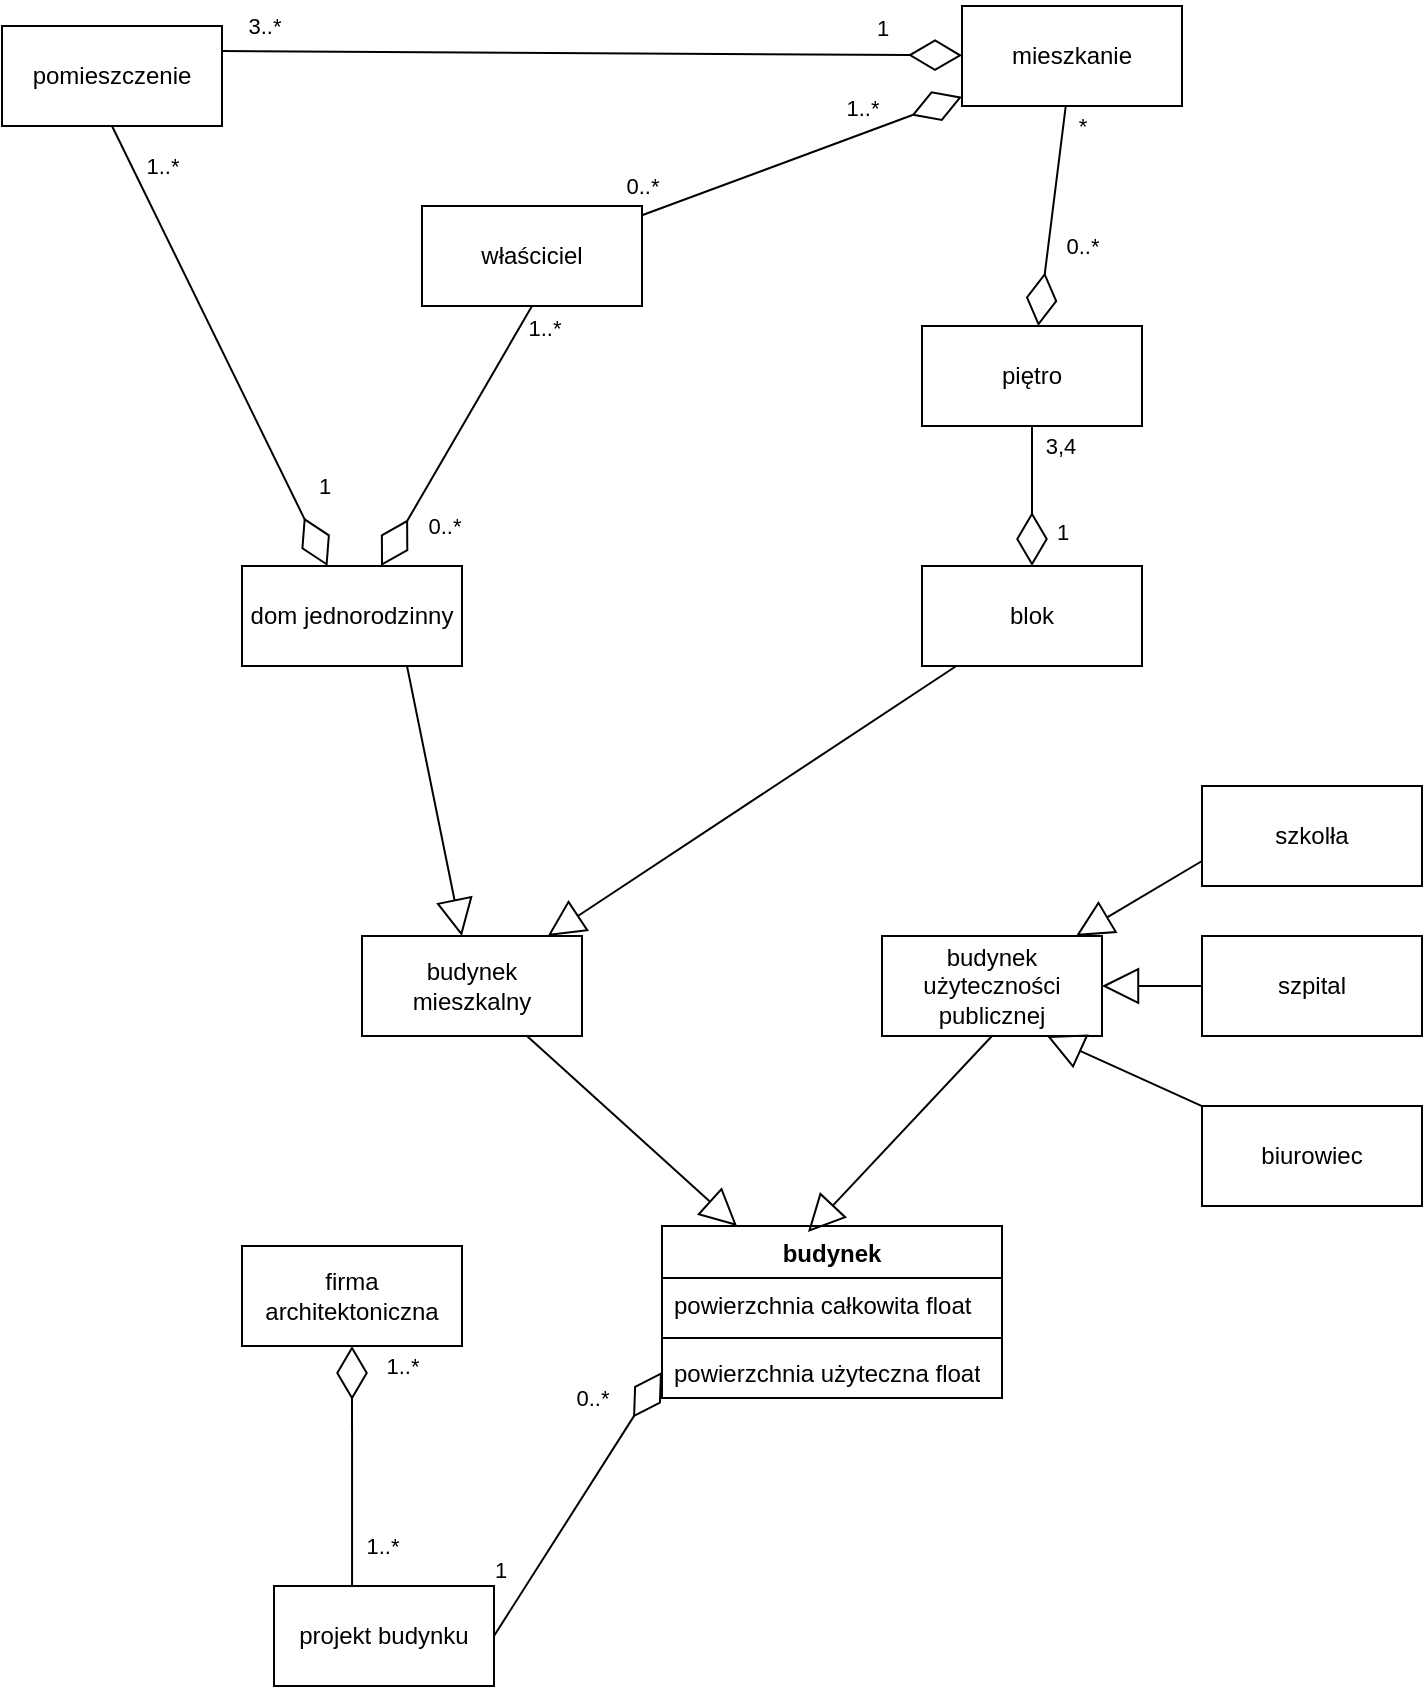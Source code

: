 <mxfile version="23.1.8" type="github">
  <diagram name="Strona-1" id="QIbbQpI58X_ao7mA8_fT">
    <mxGraphModel dx="1674" dy="746" grid="1" gridSize="10" guides="1" tooltips="1" connect="1" arrows="1" fold="1" page="1" pageScale="1" pageWidth="827" pageHeight="1169" math="0" shadow="0">
      <root>
        <mxCell id="0" />
        <mxCell id="1" parent="0" />
        <mxCell id="IEeKPbS0hIjLqu2hxHcN-1" value="firma architektoniczna" style="html=1;whiteSpace=wrap;" vertex="1" parent="1">
          <mxGeometry x="210" y="740" width="110" height="50" as="geometry" />
        </mxCell>
        <mxCell id="IEeKPbS0hIjLqu2hxHcN-2" value="projekt budynku" style="html=1;whiteSpace=wrap;" vertex="1" parent="1">
          <mxGeometry x="226" y="910" width="110" height="50" as="geometry" />
        </mxCell>
        <mxCell id="IEeKPbS0hIjLqu2hxHcN-3" value="" style="endArrow=diamondThin;endFill=0;endSize=24;html=1;rounded=0;entryX=0.5;entryY=1;entryDx=0;entryDy=0;exitX=0.355;exitY=0;exitDx=0;exitDy=0;exitPerimeter=0;" edge="1" parent="1" source="IEeKPbS0hIjLqu2hxHcN-2" target="IEeKPbS0hIjLqu2hxHcN-1">
          <mxGeometry width="160" relative="1" as="geometry">
            <mxPoint x="211" y="1070" as="sourcePoint" />
            <mxPoint x="371" y="1070" as="targetPoint" />
          </mxGeometry>
        </mxCell>
        <mxCell id="IEeKPbS0hIjLqu2hxHcN-44" value="1..*" style="edgeLabel;html=1;align=center;verticalAlign=middle;resizable=0;points=[];" vertex="1" connectable="0" parent="IEeKPbS0hIjLqu2hxHcN-3">
          <mxGeometry x="0.75" y="4" relative="1" as="geometry">
            <mxPoint x="29" y="-5" as="offset" />
          </mxGeometry>
        </mxCell>
        <mxCell id="IEeKPbS0hIjLqu2hxHcN-45" value="1..*" style="edgeLabel;html=1;align=center;verticalAlign=middle;resizable=0;points=[];" vertex="1" connectable="0" parent="IEeKPbS0hIjLqu2hxHcN-3">
          <mxGeometry x="-0.4" y="2" relative="1" as="geometry">
            <mxPoint x="17" y="16" as="offset" />
          </mxGeometry>
        </mxCell>
        <mxCell id="IEeKPbS0hIjLqu2hxHcN-5" value="" style="endArrow=diamondThin;endFill=0;endSize=24;html=1;rounded=0;exitX=1;exitY=0.5;exitDx=0;exitDy=0;entryX=0;entryY=0.5;entryDx=0;entryDy=0;" edge="1" parent="1" source="IEeKPbS0hIjLqu2hxHcN-2" target="IEeKPbS0hIjLqu2hxHcN-51">
          <mxGeometry width="160" relative="1" as="geometry">
            <mxPoint x="426" y="970" as="sourcePoint" />
            <mxPoint x="436" y="900" as="targetPoint" />
          </mxGeometry>
        </mxCell>
        <mxCell id="IEeKPbS0hIjLqu2hxHcN-46" value="1" style="edgeLabel;html=1;align=center;verticalAlign=middle;resizable=0;points=[];" vertex="1" connectable="0" parent="IEeKPbS0hIjLqu2hxHcN-5">
          <mxGeometry x="-0.626" relative="1" as="geometry">
            <mxPoint x="-13" y="-8" as="offset" />
          </mxGeometry>
        </mxCell>
        <mxCell id="IEeKPbS0hIjLqu2hxHcN-47" value="0..*" style="edgeLabel;html=1;align=center;verticalAlign=middle;resizable=0;points=[];" vertex="1" connectable="0" parent="IEeKPbS0hIjLqu2hxHcN-5">
          <mxGeometry x="0.814" y="-1" relative="1" as="geometry">
            <mxPoint x="-28" as="offset" />
          </mxGeometry>
        </mxCell>
        <mxCell id="IEeKPbS0hIjLqu2hxHcN-6" value="budynek mieszkalny" style="html=1;whiteSpace=wrap;" vertex="1" parent="1">
          <mxGeometry x="270" y="585" width="110" height="50" as="geometry" />
        </mxCell>
        <mxCell id="IEeKPbS0hIjLqu2hxHcN-11" value="" style="endArrow=block;endSize=16;endFill=0;html=1;rounded=0;exitX=0.75;exitY=1;exitDx=0;exitDy=0;" edge="1" parent="1" source="IEeKPbS0hIjLqu2hxHcN-6" target="IEeKPbS0hIjLqu2hxHcN-48">
          <mxGeometry width="160" relative="1" as="geometry">
            <mxPoint x="487" y="505" as="sourcePoint" />
            <mxPoint x="373" y="605" as="targetPoint" />
          </mxGeometry>
        </mxCell>
        <mxCell id="IEeKPbS0hIjLqu2hxHcN-12" value="dom jednorodzinny" style="html=1;whiteSpace=wrap;" vertex="1" parent="1">
          <mxGeometry x="210" y="400" width="110" height="50" as="geometry" />
        </mxCell>
        <mxCell id="IEeKPbS0hIjLqu2hxHcN-14" value="" style="endArrow=block;endSize=16;endFill=0;html=1;rounded=0;" edge="1" parent="1" source="IEeKPbS0hIjLqu2hxHcN-52" target="IEeKPbS0hIjLqu2hxHcN-6">
          <mxGeometry width="160" relative="1" as="geometry">
            <mxPoint x="700" y="448.663" as="sourcePoint" />
            <mxPoint x="380.5" y="575" as="targetPoint" />
          </mxGeometry>
        </mxCell>
        <mxCell id="IEeKPbS0hIjLqu2hxHcN-15" value="" style="endArrow=block;endSize=16;endFill=0;html=1;rounded=0;exitX=0.75;exitY=1;exitDx=0;exitDy=0;" edge="1" parent="1" source="IEeKPbS0hIjLqu2hxHcN-12" target="IEeKPbS0hIjLqu2hxHcN-6">
          <mxGeometry width="160" relative="1" as="geometry">
            <mxPoint x="605" y="580" as="sourcePoint" />
            <mxPoint x="360" y="510" as="targetPoint" />
          </mxGeometry>
        </mxCell>
        <mxCell id="IEeKPbS0hIjLqu2hxHcN-20" value="mieszkanie" style="html=1;whiteSpace=wrap;" vertex="1" parent="1">
          <mxGeometry x="570" y="120" width="110" height="50" as="geometry" />
        </mxCell>
        <mxCell id="IEeKPbS0hIjLqu2hxHcN-21" value="pomieszczenie" style="html=1;whiteSpace=wrap;" vertex="1" parent="1">
          <mxGeometry x="90" y="130" width="110" height="50" as="geometry" />
        </mxCell>
        <mxCell id="IEeKPbS0hIjLqu2hxHcN-23" value="" style="endArrow=diamondThin;endFill=0;endSize=24;html=1;rounded=0;exitX=0.5;exitY=1;exitDx=0;exitDy=0;" edge="1" parent="1" source="IEeKPbS0hIjLqu2hxHcN-21" target="IEeKPbS0hIjLqu2hxHcN-12">
          <mxGeometry width="160" relative="1" as="geometry">
            <mxPoint x="468" y="400" as="sourcePoint" />
            <mxPoint x="330" y="310" as="targetPoint" />
          </mxGeometry>
        </mxCell>
        <mxCell id="IEeKPbS0hIjLqu2hxHcN-36" value="1" style="edgeLabel;html=1;align=center;verticalAlign=middle;resizable=0;points=[];" vertex="1" connectable="0" parent="IEeKPbS0hIjLqu2hxHcN-23">
          <mxGeometry x="0.289" relative="1" as="geometry">
            <mxPoint x="36" y="38" as="offset" />
          </mxGeometry>
        </mxCell>
        <mxCell id="IEeKPbS0hIjLqu2hxHcN-37" value="1..*" style="edgeLabel;html=1;align=center;verticalAlign=middle;resizable=0;points=[];" vertex="1" connectable="0" parent="IEeKPbS0hIjLqu2hxHcN-23">
          <mxGeometry x="0.238" y="-2" relative="1" as="geometry">
            <mxPoint x="-40" y="-117" as="offset" />
          </mxGeometry>
        </mxCell>
        <mxCell id="IEeKPbS0hIjLqu2hxHcN-25" value="" style="endArrow=diamondThin;endFill=0;endSize=24;html=1;rounded=0;exitX=1;exitY=0.25;exitDx=0;exitDy=0;" edge="1" parent="1" source="IEeKPbS0hIjLqu2hxHcN-21" target="IEeKPbS0hIjLqu2hxHcN-20">
          <mxGeometry width="160" relative="1" as="geometry">
            <mxPoint x="344" y="280" as="sourcePoint" />
            <mxPoint x="386" y="340" as="targetPoint" />
          </mxGeometry>
        </mxCell>
        <mxCell id="IEeKPbS0hIjLqu2hxHcN-26" value="3..*" style="edgeLabel;html=1;align=center;verticalAlign=middle;resizable=0;points=[];" vertex="1" connectable="0" parent="IEeKPbS0hIjLqu2hxHcN-25">
          <mxGeometry x="-0.728" y="1" relative="1" as="geometry">
            <mxPoint x="-30" y="-12" as="offset" />
          </mxGeometry>
        </mxCell>
        <mxCell id="IEeKPbS0hIjLqu2hxHcN-34" value="1" style="edgeLabel;html=1;align=center;verticalAlign=middle;resizable=0;points=[];" vertex="1" connectable="0" parent="IEeKPbS0hIjLqu2hxHcN-25">
          <mxGeometry x="-0.2" y="-2" relative="1" as="geometry">
            <mxPoint x="182" y="-15" as="offset" />
          </mxGeometry>
        </mxCell>
        <mxCell id="IEeKPbS0hIjLqu2hxHcN-27" value="właściciel" style="html=1;whiteSpace=wrap;" vertex="1" parent="1">
          <mxGeometry x="300" y="220" width="110" height="50" as="geometry" />
        </mxCell>
        <mxCell id="IEeKPbS0hIjLqu2hxHcN-28" value="" style="endArrow=diamondThin;endFill=0;endSize=24;html=1;rounded=0;exitX=0.5;exitY=1;exitDx=0;exitDy=0;" edge="1" parent="1" source="IEeKPbS0hIjLqu2hxHcN-27" target="IEeKPbS0hIjLqu2hxHcN-12">
          <mxGeometry width="160" relative="1" as="geometry">
            <mxPoint x="330" y="340" as="sourcePoint" />
            <mxPoint x="386" y="430" as="targetPoint" />
          </mxGeometry>
        </mxCell>
        <mxCell id="IEeKPbS0hIjLqu2hxHcN-38" value="0..*" style="edgeLabel;html=1;align=center;verticalAlign=middle;resizable=0;points=[];" vertex="1" connectable="0" parent="IEeKPbS0hIjLqu2hxHcN-28">
          <mxGeometry x="-0.17" y="-2" relative="1" as="geometry">
            <mxPoint x="-11" y="57" as="offset" />
          </mxGeometry>
        </mxCell>
        <mxCell id="IEeKPbS0hIjLqu2hxHcN-39" value="1..*" style="edgeLabel;html=1;align=center;verticalAlign=middle;resizable=0;points=[];" vertex="1" connectable="0" parent="IEeKPbS0hIjLqu2hxHcN-28">
          <mxGeometry x="-0.589" y="1" relative="1" as="geometry">
            <mxPoint x="20" y="-17" as="offset" />
          </mxGeometry>
        </mxCell>
        <mxCell id="IEeKPbS0hIjLqu2hxHcN-29" value="" style="endArrow=diamondThin;endFill=0;endSize=24;html=1;rounded=0;" edge="1" parent="1" source="IEeKPbS0hIjLqu2hxHcN-27" target="IEeKPbS0hIjLqu2hxHcN-20">
          <mxGeometry width="160" relative="1" as="geometry">
            <mxPoint x="402" y="300" as="sourcePoint" />
            <mxPoint x="480" y="420" as="targetPoint" />
          </mxGeometry>
        </mxCell>
        <mxCell id="IEeKPbS0hIjLqu2hxHcN-40" value="0..*" style="edgeLabel;html=1;align=center;verticalAlign=middle;resizable=0;points=[];" vertex="1" connectable="0" parent="IEeKPbS0hIjLqu2hxHcN-29">
          <mxGeometry x="-0.174" relative="1" as="geometry">
            <mxPoint x="-66" y="10" as="offset" />
          </mxGeometry>
        </mxCell>
        <mxCell id="IEeKPbS0hIjLqu2hxHcN-41" value="1..*" style="edgeLabel;html=1;align=center;verticalAlign=middle;resizable=0;points=[];" vertex="1" connectable="0" parent="IEeKPbS0hIjLqu2hxHcN-29">
          <mxGeometry x="-0.148" relative="1" as="geometry">
            <mxPoint x="42" y="-29" as="offset" />
          </mxGeometry>
        </mxCell>
        <mxCell id="IEeKPbS0hIjLqu2hxHcN-48" value="budynek" style="swimlane;fontStyle=1;align=center;verticalAlign=top;childLayout=stackLayout;horizontal=1;startSize=26;horizontalStack=0;resizeParent=1;resizeParentMax=0;resizeLast=0;collapsible=1;marginBottom=0;whiteSpace=wrap;html=1;" vertex="1" parent="1">
          <mxGeometry x="420" y="730" width="170" height="86" as="geometry" />
        </mxCell>
        <mxCell id="IEeKPbS0hIjLqu2hxHcN-49" value="powierzchnia całkowita float" style="text;strokeColor=none;fillColor=none;align=left;verticalAlign=top;spacingLeft=4;spacingRight=4;overflow=hidden;rotatable=0;points=[[0,0.5],[1,0.5]];portConstraint=eastwest;whiteSpace=wrap;html=1;" vertex="1" parent="IEeKPbS0hIjLqu2hxHcN-48">
          <mxGeometry y="26" width="170" height="26" as="geometry" />
        </mxCell>
        <mxCell id="IEeKPbS0hIjLqu2hxHcN-50" value="" style="line;strokeWidth=1;fillColor=none;align=left;verticalAlign=middle;spacingTop=-1;spacingLeft=3;spacingRight=3;rotatable=0;labelPosition=right;points=[];portConstraint=eastwest;strokeColor=inherit;" vertex="1" parent="IEeKPbS0hIjLqu2hxHcN-48">
          <mxGeometry y="52" width="170" height="8" as="geometry" />
        </mxCell>
        <mxCell id="IEeKPbS0hIjLqu2hxHcN-51" value="powierzchnia użyteczna float" style="text;strokeColor=none;fillColor=none;align=left;verticalAlign=top;spacingLeft=4;spacingRight=4;overflow=hidden;rotatable=0;points=[[0,0.5],[1,0.5]];portConstraint=eastwest;whiteSpace=wrap;html=1;" vertex="1" parent="IEeKPbS0hIjLqu2hxHcN-48">
          <mxGeometry y="60" width="170" height="26" as="geometry" />
        </mxCell>
        <mxCell id="IEeKPbS0hIjLqu2hxHcN-52" value="blok" style="html=1;whiteSpace=wrap;" vertex="1" parent="1">
          <mxGeometry x="550" y="400" width="110" height="50" as="geometry" />
        </mxCell>
        <mxCell id="IEeKPbS0hIjLqu2hxHcN-61" value="" style="endArrow=diamondThin;endFill=0;endSize=24;html=1;rounded=0;" edge="1" parent="1" source="IEeKPbS0hIjLqu2hxHcN-20" target="IEeKPbS0hIjLqu2hxHcN-73">
          <mxGeometry width="160" relative="1" as="geometry">
            <mxPoint x="600" y="330" as="sourcePoint" />
            <mxPoint x="760" y="270" as="targetPoint" />
          </mxGeometry>
        </mxCell>
        <mxCell id="IEeKPbS0hIjLqu2hxHcN-62" value="0..*" style="edgeLabel;html=1;align=center;verticalAlign=middle;resizable=0;points=[];" vertex="1" connectable="0" parent="IEeKPbS0hIjLqu2hxHcN-61">
          <mxGeometry x="-0.174" relative="1" as="geometry">
            <mxPoint x="14" y="24" as="offset" />
          </mxGeometry>
        </mxCell>
        <mxCell id="IEeKPbS0hIjLqu2hxHcN-63" value="*" style="edgeLabel;html=1;align=center;verticalAlign=middle;resizable=0;points=[];" vertex="1" connectable="0" parent="IEeKPbS0hIjLqu2hxHcN-61">
          <mxGeometry x="-0.148" relative="1" as="geometry">
            <mxPoint x="14" y="-37" as="offset" />
          </mxGeometry>
        </mxCell>
        <mxCell id="IEeKPbS0hIjLqu2hxHcN-65" value="budynek użyteczności publicznej" style="html=1;whiteSpace=wrap;" vertex="1" parent="1">
          <mxGeometry x="530" y="585" width="110" height="50" as="geometry" />
        </mxCell>
        <mxCell id="IEeKPbS0hIjLqu2hxHcN-66" value="" style="endArrow=block;endSize=16;endFill=0;html=1;rounded=0;exitX=0.5;exitY=1;exitDx=0;exitDy=0;entryX=0.456;entryY=0.035;entryDx=0;entryDy=0;entryPerimeter=0;" edge="1" parent="1" source="IEeKPbS0hIjLqu2hxHcN-65">
          <mxGeometry width="160" relative="1" as="geometry">
            <mxPoint x="644" y="640" as="sourcePoint" />
            <mxPoint x="493" y="733" as="targetPoint" />
          </mxGeometry>
        </mxCell>
        <mxCell id="IEeKPbS0hIjLqu2hxHcN-73" value="piętro" style="html=1;whiteSpace=wrap;" vertex="1" parent="1">
          <mxGeometry x="550" y="280" width="110" height="50" as="geometry" />
        </mxCell>
        <mxCell id="IEeKPbS0hIjLqu2hxHcN-76" value="" style="endArrow=diamondThin;endFill=0;endSize=24;html=1;rounded=0;exitX=0.5;exitY=1;exitDx=0;exitDy=0;" edge="1" parent="1" source="IEeKPbS0hIjLqu2hxHcN-73" target="IEeKPbS0hIjLqu2hxHcN-52">
          <mxGeometry width="160" relative="1" as="geometry">
            <mxPoint x="680" y="270" as="sourcePoint" />
            <mxPoint x="666" y="380" as="targetPoint" />
          </mxGeometry>
        </mxCell>
        <mxCell id="IEeKPbS0hIjLqu2hxHcN-77" value="1" style="edgeLabel;html=1;align=center;verticalAlign=middle;resizable=0;points=[];" vertex="1" connectable="0" parent="IEeKPbS0hIjLqu2hxHcN-76">
          <mxGeometry x="-0.174" relative="1" as="geometry">
            <mxPoint x="15" y="24" as="offset" />
          </mxGeometry>
        </mxCell>
        <mxCell id="IEeKPbS0hIjLqu2hxHcN-78" value="3,4" style="edgeLabel;html=1;align=center;verticalAlign=middle;resizable=0;points=[];" vertex="1" connectable="0" parent="IEeKPbS0hIjLqu2hxHcN-76">
          <mxGeometry x="-0.148" relative="1" as="geometry">
            <mxPoint x="14" y="-20" as="offset" />
          </mxGeometry>
        </mxCell>
        <mxCell id="IEeKPbS0hIjLqu2hxHcN-80" value="szkolła" style="html=1;whiteSpace=wrap;" vertex="1" parent="1">
          <mxGeometry x="690" y="510" width="110" height="50" as="geometry" />
        </mxCell>
        <mxCell id="IEeKPbS0hIjLqu2hxHcN-81" value="szpital" style="html=1;whiteSpace=wrap;" vertex="1" parent="1">
          <mxGeometry x="690" y="585" width="110" height="50" as="geometry" />
        </mxCell>
        <mxCell id="IEeKPbS0hIjLqu2hxHcN-83" value="biurowiec" style="html=1;whiteSpace=wrap;" vertex="1" parent="1">
          <mxGeometry x="690" y="670" width="110" height="50" as="geometry" />
        </mxCell>
        <mxCell id="IEeKPbS0hIjLqu2hxHcN-84" value="" style="endArrow=block;endSize=16;endFill=0;html=1;rounded=0;exitX=0;exitY=0.75;exitDx=0;exitDy=0;" edge="1" parent="1" source="IEeKPbS0hIjLqu2hxHcN-80" target="IEeKPbS0hIjLqu2hxHcN-65">
          <mxGeometry width="160" relative="1" as="geometry">
            <mxPoint x="595" y="645" as="sourcePoint" />
            <mxPoint x="503" y="743" as="targetPoint" />
          </mxGeometry>
        </mxCell>
        <mxCell id="IEeKPbS0hIjLqu2hxHcN-85" value="" style="endArrow=block;endSize=16;endFill=0;html=1;rounded=0;exitX=0;exitY=0.5;exitDx=0;exitDy=0;" edge="1" parent="1" source="IEeKPbS0hIjLqu2hxHcN-81" target="IEeKPbS0hIjLqu2hxHcN-65">
          <mxGeometry width="160" relative="1" as="geometry">
            <mxPoint x="605" y="655" as="sourcePoint" />
            <mxPoint x="513" y="753" as="targetPoint" />
          </mxGeometry>
        </mxCell>
        <mxCell id="IEeKPbS0hIjLqu2hxHcN-86" value="" style="endArrow=block;endSize=16;endFill=0;html=1;rounded=0;entryX=0.75;entryY=1;entryDx=0;entryDy=0;" edge="1" parent="1" source="IEeKPbS0hIjLqu2hxHcN-83" target="IEeKPbS0hIjLqu2hxHcN-65">
          <mxGeometry width="160" relative="1" as="geometry">
            <mxPoint x="615" y="665" as="sourcePoint" />
            <mxPoint x="523" y="763" as="targetPoint" />
          </mxGeometry>
        </mxCell>
      </root>
    </mxGraphModel>
  </diagram>
</mxfile>
